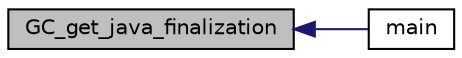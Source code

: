 digraph "GC_get_java_finalization"
{
  edge [fontname="Helvetica",fontsize="10",labelfontname="Helvetica",labelfontsize="10"];
  node [fontname="Helvetica",fontsize="10",shape=record];
  rankdir="LR";
  Node1805 [label="GC_get_java_finalization",height=0.2,width=0.4,color="black", fillcolor="grey75", style="filled", fontcolor="black"];
  Node1805 -> Node1806 [dir="back",color="midnightblue",fontsize="10",style="solid",fontname="Helvetica"];
  Node1806 [label="main",height=0.2,width=0.4,color="black", fillcolor="white", style="filled",URL="$d4/d12/3rd_party_2gc_2tests_2test_8c.html#a840291bc02cba5474a4cb46a9b9566fe"];
}
